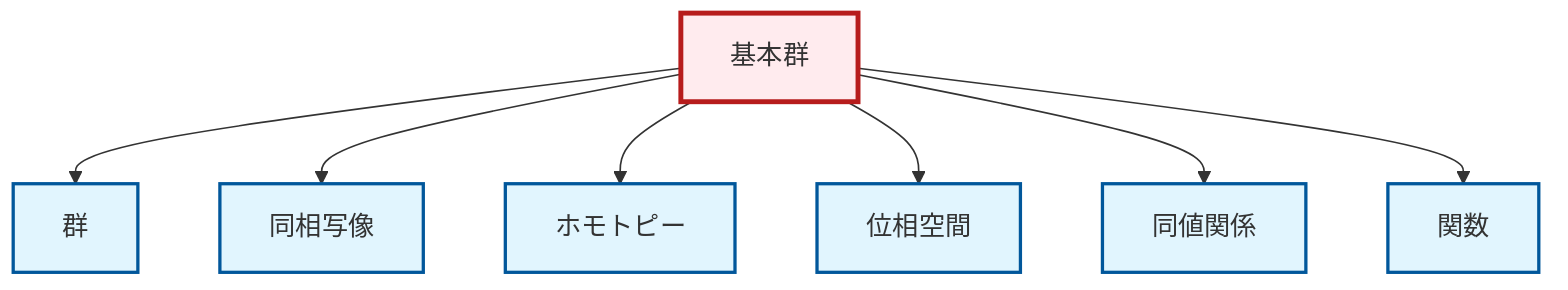 graph TD
    classDef definition fill:#e1f5fe,stroke:#01579b,stroke-width:2px
    classDef theorem fill:#f3e5f5,stroke:#4a148c,stroke-width:2px
    classDef axiom fill:#fff3e0,stroke:#e65100,stroke-width:2px
    classDef example fill:#e8f5e9,stroke:#1b5e20,stroke-width:2px
    classDef current fill:#ffebee,stroke:#b71c1c,stroke-width:3px
    def-function["関数"]:::definition
    def-homeomorphism["同相写像"]:::definition
    def-group["群"]:::definition
    def-equivalence-relation["同値関係"]:::definition
    def-homotopy["ホモトピー"]:::definition
    def-topological-space["位相空間"]:::definition
    def-fundamental-group["基本群"]:::definition
    def-fundamental-group --> def-group
    def-fundamental-group --> def-homeomorphism
    def-fundamental-group --> def-homotopy
    def-fundamental-group --> def-topological-space
    def-fundamental-group --> def-equivalence-relation
    def-fundamental-group --> def-function
    class def-fundamental-group current